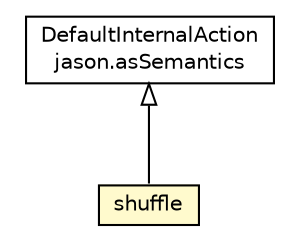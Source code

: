 #!/usr/local/bin/dot
#
# Class diagram 
# Generated by UMLGraph version R5_6_6-1-g9240c4 (http://www.umlgraph.org/)
#

digraph G {
	edge [fontname="Helvetica",fontsize=10,labelfontname="Helvetica",labelfontsize=10];
	node [fontname="Helvetica",fontsize=10,shape=plaintext];
	nodesep=0.25;
	ranksep=0.5;
	// jason.asSemantics.DefaultInternalAction
	c66411 [label=<<table title="jason.asSemantics.DefaultInternalAction" border="0" cellborder="1" cellspacing="0" cellpadding="2" port="p" href="../asSemantics/DefaultInternalAction.html">
		<tr><td><table border="0" cellspacing="0" cellpadding="1">
<tr><td align="center" balign="center"> DefaultInternalAction </td></tr>
<tr><td align="center" balign="center"> jason.asSemantics </td></tr>
		</table></td></tr>
		</table>>, URL="../asSemantics/DefaultInternalAction.html", fontname="Helvetica", fontcolor="black", fontsize=10.0];
	// jason.stdlib.shuffle
	c66575 [label=<<table title="jason.stdlib.shuffle" border="0" cellborder="1" cellspacing="0" cellpadding="2" port="p" bgcolor="lemonChiffon" href="./shuffle.html">
		<tr><td><table border="0" cellspacing="0" cellpadding="1">
<tr><td align="center" balign="center"> shuffle </td></tr>
		</table></td></tr>
		</table>>, URL="./shuffle.html", fontname="Helvetica", fontcolor="black", fontsize=10.0];
	//jason.stdlib.shuffle extends jason.asSemantics.DefaultInternalAction
	c66411:p -> c66575:p [dir=back,arrowtail=empty];
}

